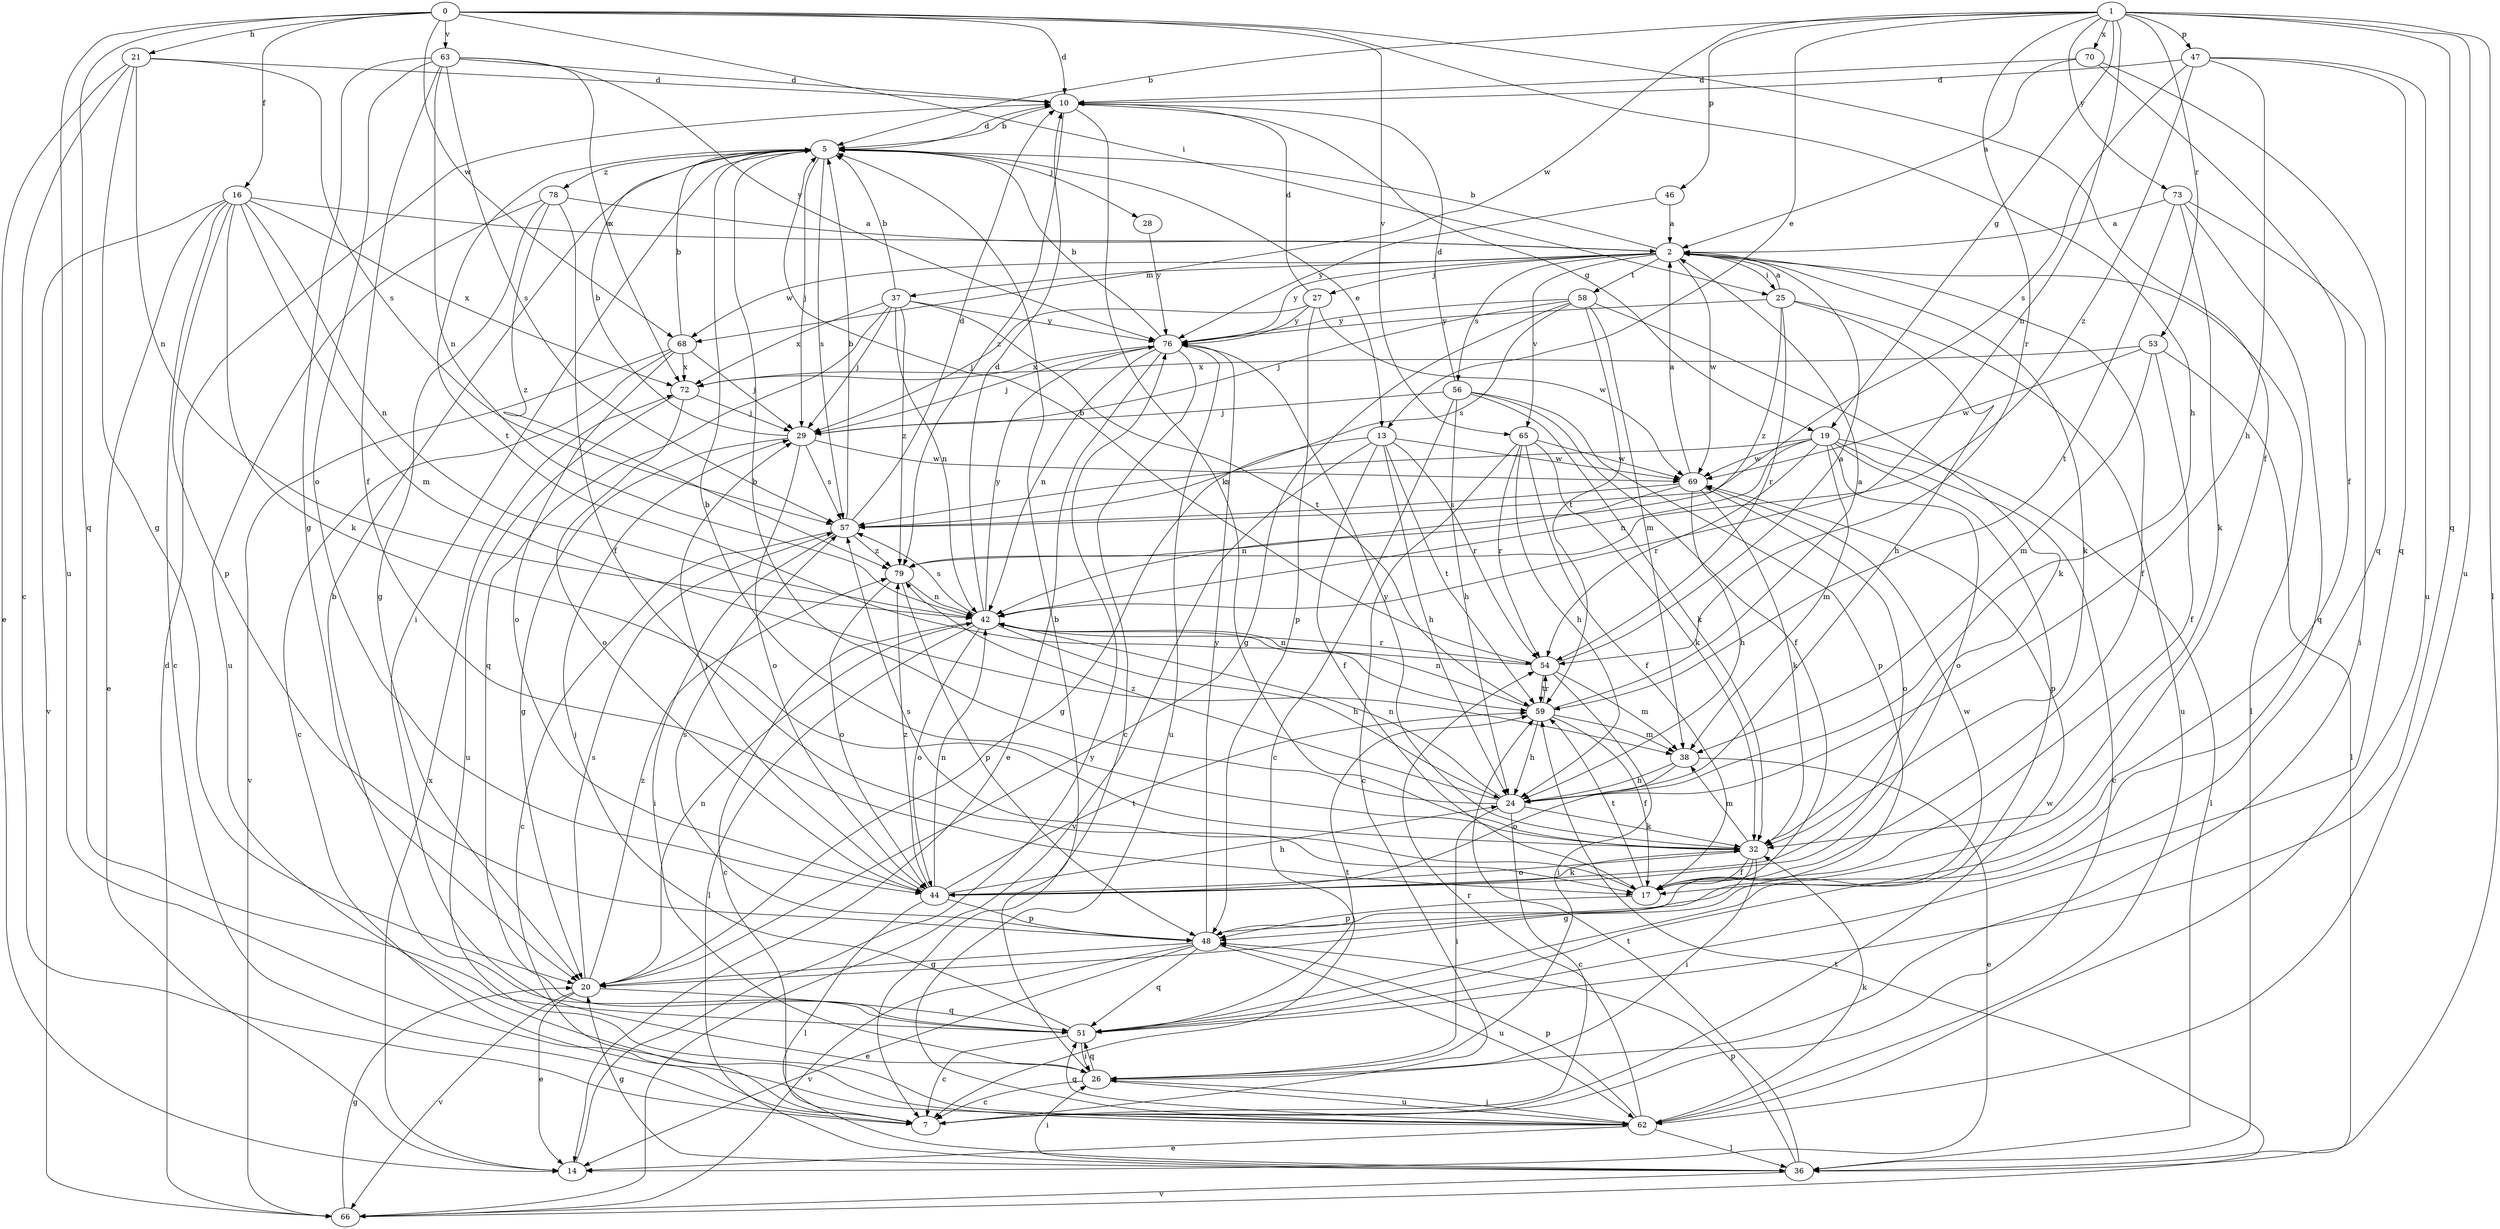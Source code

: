 strict digraph  {
0;
1;
2;
5;
7;
10;
13;
14;
16;
17;
19;
20;
21;
24;
25;
26;
27;
28;
29;
32;
36;
37;
38;
42;
44;
46;
47;
48;
51;
53;
54;
56;
57;
58;
59;
62;
63;
65;
66;
68;
69;
70;
72;
73;
76;
78;
79;
0 -> 10  [label=d];
0 -> 16  [label=f];
0 -> 17  [label=f];
0 -> 21  [label=h];
0 -> 24  [label=h];
0 -> 25  [label=i];
0 -> 51  [label=q];
0 -> 62  [label=u];
0 -> 63  [label=v];
0 -> 65  [label=v];
0 -> 68  [label=w];
1 -> 5  [label=b];
1 -> 13  [label=e];
1 -> 19  [label=g];
1 -> 36  [label=l];
1 -> 42  [label=n];
1 -> 46  [label=p];
1 -> 47  [label=p];
1 -> 51  [label=q];
1 -> 53  [label=r];
1 -> 54  [label=r];
1 -> 62  [label=u];
1 -> 68  [label=w];
1 -> 70  [label=x];
1 -> 73  [label=y];
2 -> 5  [label=b];
2 -> 17  [label=f];
2 -> 25  [label=i];
2 -> 27  [label=j];
2 -> 32  [label=k];
2 -> 36  [label=l];
2 -> 37  [label=m];
2 -> 56  [label=s];
2 -> 58  [label=t];
2 -> 65  [label=v];
2 -> 68  [label=w];
2 -> 69  [label=w];
2 -> 76  [label=y];
5 -> 10  [label=d];
5 -> 13  [label=e];
5 -> 26  [label=i];
5 -> 28  [label=j];
5 -> 29  [label=j];
5 -> 57  [label=s];
5 -> 59  [label=t];
5 -> 78  [label=z];
7 -> 69  [label=w];
10 -> 5  [label=b];
10 -> 19  [label=g];
10 -> 32  [label=k];
10 -> 79  [label=z];
13 -> 17  [label=f];
13 -> 20  [label=g];
13 -> 24  [label=h];
13 -> 54  [label=r];
13 -> 59  [label=t];
13 -> 66  [label=v];
13 -> 69  [label=w];
14 -> 72  [label=x];
14 -> 76  [label=y];
16 -> 2  [label=a];
16 -> 7  [label=c];
16 -> 14  [label=e];
16 -> 32  [label=k];
16 -> 38  [label=m];
16 -> 42  [label=n];
16 -> 48  [label=p];
16 -> 66  [label=v];
16 -> 72  [label=x];
17 -> 48  [label=p];
17 -> 57  [label=s];
17 -> 59  [label=t];
19 -> 7  [label=c];
19 -> 36  [label=l];
19 -> 38  [label=m];
19 -> 42  [label=n];
19 -> 44  [label=o];
19 -> 48  [label=p];
19 -> 54  [label=r];
19 -> 57  [label=s];
19 -> 69  [label=w];
20 -> 14  [label=e];
20 -> 42  [label=n];
20 -> 51  [label=q];
20 -> 57  [label=s];
20 -> 66  [label=v];
20 -> 79  [label=z];
21 -> 7  [label=c];
21 -> 10  [label=d];
21 -> 14  [label=e];
21 -> 20  [label=g];
21 -> 42  [label=n];
21 -> 57  [label=s];
24 -> 5  [label=b];
24 -> 7  [label=c];
24 -> 26  [label=i];
24 -> 32  [label=k];
24 -> 42  [label=n];
24 -> 79  [label=z];
25 -> 2  [label=a];
25 -> 24  [label=h];
25 -> 54  [label=r];
25 -> 62  [label=u];
25 -> 76  [label=y];
25 -> 79  [label=z];
26 -> 5  [label=b];
26 -> 7  [label=c];
26 -> 51  [label=q];
26 -> 62  [label=u];
27 -> 10  [label=d];
27 -> 29  [label=j];
27 -> 48  [label=p];
27 -> 69  [label=w];
27 -> 76  [label=y];
28 -> 76  [label=y];
29 -> 5  [label=b];
29 -> 20  [label=g];
29 -> 44  [label=o];
29 -> 57  [label=s];
29 -> 69  [label=w];
32 -> 5  [label=b];
32 -> 17  [label=f];
32 -> 20  [label=g];
32 -> 26  [label=i];
32 -> 38  [label=m];
32 -> 44  [label=o];
32 -> 76  [label=y];
36 -> 20  [label=g];
36 -> 26  [label=i];
36 -> 48  [label=p];
36 -> 59  [label=t];
36 -> 66  [label=v];
37 -> 5  [label=b];
37 -> 29  [label=j];
37 -> 42  [label=n];
37 -> 51  [label=q];
37 -> 59  [label=t];
37 -> 72  [label=x];
37 -> 76  [label=y];
37 -> 79  [label=z];
38 -> 14  [label=e];
38 -> 24  [label=h];
38 -> 44  [label=o];
42 -> 7  [label=c];
42 -> 10  [label=d];
42 -> 24  [label=h];
42 -> 36  [label=l];
42 -> 44  [label=o];
42 -> 54  [label=r];
42 -> 57  [label=s];
42 -> 76  [label=y];
44 -> 24  [label=h];
44 -> 29  [label=j];
44 -> 32  [label=k];
44 -> 36  [label=l];
44 -> 42  [label=n];
44 -> 48  [label=p];
44 -> 59  [label=t];
44 -> 79  [label=z];
46 -> 2  [label=a];
46 -> 76  [label=y];
47 -> 10  [label=d];
47 -> 24  [label=h];
47 -> 51  [label=q];
47 -> 57  [label=s];
47 -> 62  [label=u];
47 -> 79  [label=z];
48 -> 14  [label=e];
48 -> 20  [label=g];
48 -> 51  [label=q];
48 -> 57  [label=s];
48 -> 62  [label=u];
48 -> 66  [label=v];
48 -> 69  [label=w];
48 -> 76  [label=y];
51 -> 5  [label=b];
51 -> 7  [label=c];
51 -> 26  [label=i];
51 -> 29  [label=j];
51 -> 59  [label=t];
53 -> 17  [label=f];
53 -> 36  [label=l];
53 -> 38  [label=m];
53 -> 69  [label=w];
53 -> 72  [label=x];
54 -> 2  [label=a];
54 -> 5  [label=b];
54 -> 26  [label=i];
54 -> 38  [label=m];
54 -> 42  [label=n];
54 -> 59  [label=t];
56 -> 7  [label=c];
56 -> 10  [label=d];
56 -> 17  [label=f];
56 -> 24  [label=h];
56 -> 29  [label=j];
56 -> 32  [label=k];
56 -> 48  [label=p];
57 -> 5  [label=b];
57 -> 7  [label=c];
57 -> 10  [label=d];
57 -> 26  [label=i];
57 -> 79  [label=z];
58 -> 20  [label=g];
58 -> 29  [label=j];
58 -> 32  [label=k];
58 -> 38  [label=m];
58 -> 57  [label=s];
58 -> 59  [label=t];
58 -> 76  [label=y];
59 -> 2  [label=a];
59 -> 17  [label=f];
59 -> 24  [label=h];
59 -> 38  [label=m];
59 -> 42  [label=n];
59 -> 54  [label=r];
62 -> 14  [label=e];
62 -> 26  [label=i];
62 -> 32  [label=k];
62 -> 36  [label=l];
62 -> 48  [label=p];
62 -> 51  [label=q];
62 -> 54  [label=r];
63 -> 10  [label=d];
63 -> 17  [label=f];
63 -> 20  [label=g];
63 -> 42  [label=n];
63 -> 44  [label=o];
63 -> 57  [label=s];
63 -> 72  [label=x];
63 -> 76  [label=y];
65 -> 7  [label=c];
65 -> 17  [label=f];
65 -> 24  [label=h];
65 -> 32  [label=k];
65 -> 54  [label=r];
65 -> 69  [label=w];
66 -> 10  [label=d];
66 -> 20  [label=g];
66 -> 59  [label=t];
68 -> 5  [label=b];
68 -> 7  [label=c];
68 -> 29  [label=j];
68 -> 44  [label=o];
68 -> 66  [label=v];
68 -> 72  [label=x];
69 -> 2  [label=a];
69 -> 24  [label=h];
69 -> 32  [label=k];
69 -> 42  [label=n];
69 -> 44  [label=o];
69 -> 57  [label=s];
70 -> 2  [label=a];
70 -> 10  [label=d];
70 -> 17  [label=f];
70 -> 51  [label=q];
72 -> 29  [label=j];
72 -> 44  [label=o];
72 -> 62  [label=u];
73 -> 2  [label=a];
73 -> 26  [label=i];
73 -> 32  [label=k];
73 -> 51  [label=q];
73 -> 59  [label=t];
76 -> 5  [label=b];
76 -> 7  [label=c];
76 -> 14  [label=e];
76 -> 29  [label=j];
76 -> 42  [label=n];
76 -> 62  [label=u];
76 -> 72  [label=x];
78 -> 2  [label=a];
78 -> 17  [label=f];
78 -> 20  [label=g];
78 -> 62  [label=u];
78 -> 79  [label=z];
79 -> 42  [label=n];
79 -> 44  [label=o];
79 -> 48  [label=p];
}
